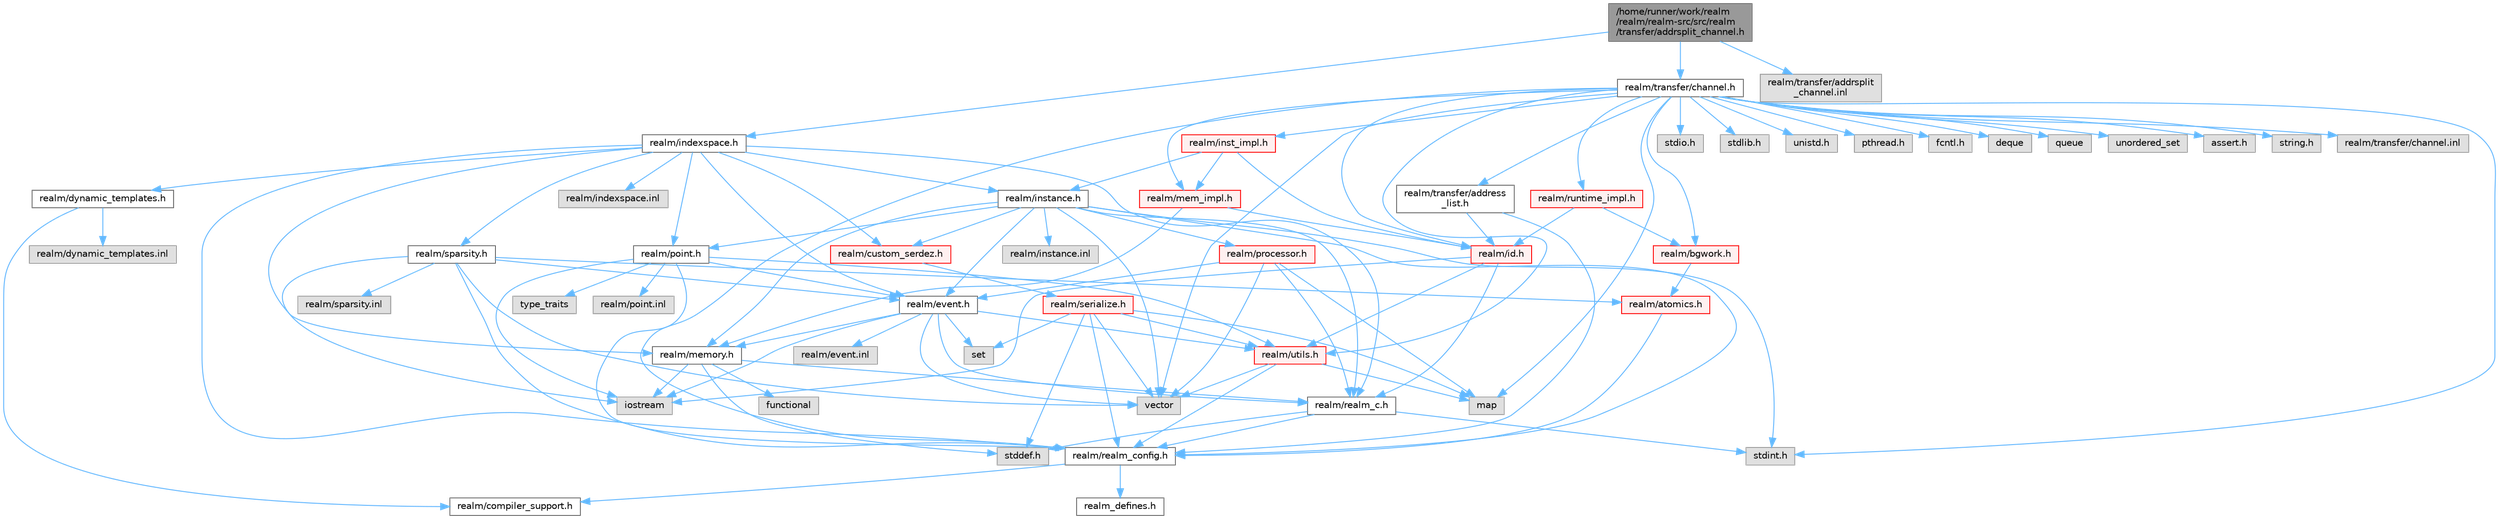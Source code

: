 digraph "/home/runner/work/realm/realm/realm-src/src/realm/transfer/addrsplit_channel.h"
{
 // LATEX_PDF_SIZE
  bgcolor="transparent";
  edge [fontname=Helvetica,fontsize=10,labelfontname=Helvetica,labelfontsize=10];
  node [fontname=Helvetica,fontsize=10,shape=box,height=0.2,width=0.4];
  Node1 [id="Node000001",label="/home/runner/work/realm\l/realm/realm-src/src/realm\l/transfer/addrsplit_channel.h",height=0.2,width=0.4,color="gray40", fillcolor="grey60", style="filled", fontcolor="black",tooltip=" "];
  Node1 -> Node2 [id="edge1_Node000001_Node000002",color="steelblue1",style="solid",tooltip=" "];
  Node2 [id="Node000002",label="realm/indexspace.h",height=0.2,width=0.4,color="grey40", fillcolor="white", style="filled",URL="$indexspace_8h.html",tooltip=" "];
  Node2 -> Node3 [id="edge2_Node000002_Node000003",color="steelblue1",style="solid",tooltip=" "];
  Node3 [id="Node000003",label="realm/event.h",height=0.2,width=0.4,color="grey40", fillcolor="white", style="filled",URL="$event_8h.html",tooltip=" "];
  Node3 -> Node4 [id="edge3_Node000003_Node000004",color="steelblue1",style="solid",tooltip=" "];
  Node4 [id="Node000004",label="realm/realm_c.h",height=0.2,width=0.4,color="grey40", fillcolor="white", style="filled",URL="$realm__c_8h.html",tooltip=" "];
  Node4 -> Node5 [id="edge4_Node000004_Node000005",color="steelblue1",style="solid",tooltip=" "];
  Node5 [id="Node000005",label="realm/realm_config.h",height=0.2,width=0.4,color="grey40", fillcolor="white", style="filled",URL="$realm__config_8h.html",tooltip=" "];
  Node5 -> Node6 [id="edge5_Node000005_Node000006",color="steelblue1",style="solid",tooltip=" "];
  Node6 [id="Node000006",label="realm_defines.h",height=0.2,width=0.4,color="grey40", fillcolor="white", style="filled",URL="$realm__defines_8h.html",tooltip=" "];
  Node5 -> Node7 [id="edge6_Node000005_Node000007",color="steelblue1",style="solid",tooltip=" "];
  Node7 [id="Node000007",label="realm/compiler_support.h",height=0.2,width=0.4,color="grey40", fillcolor="white", style="filled",URL="$compiler__support_8h.html",tooltip=" "];
  Node4 -> Node8 [id="edge7_Node000004_Node000008",color="steelblue1",style="solid",tooltip=" "];
  Node8 [id="Node000008",label="stddef.h",height=0.2,width=0.4,color="grey60", fillcolor="#E0E0E0", style="filled",tooltip=" "];
  Node4 -> Node9 [id="edge8_Node000004_Node000009",color="steelblue1",style="solid",tooltip=" "];
  Node9 [id="Node000009",label="stdint.h",height=0.2,width=0.4,color="grey60", fillcolor="#E0E0E0", style="filled",tooltip=" "];
  Node3 -> Node10 [id="edge9_Node000003_Node000010",color="steelblue1",style="solid",tooltip=" "];
  Node10 [id="Node000010",label="realm/utils.h",height=0.2,width=0.4,color="red", fillcolor="#FFF0F0", style="filled",URL="$utils_8h.html",tooltip=" "];
  Node10 -> Node5 [id="edge10_Node000010_Node000005",color="steelblue1",style="solid",tooltip=" "];
  Node10 -> Node13 [id="edge11_Node000010_Node000013",color="steelblue1",style="solid",tooltip=" "];
  Node13 [id="Node000013",label="vector",height=0.2,width=0.4,color="grey60", fillcolor="#E0E0E0", style="filled",tooltip=" "];
  Node10 -> Node14 [id="edge12_Node000010_Node000014",color="steelblue1",style="solid",tooltip=" "];
  Node14 [id="Node000014",label="map",height=0.2,width=0.4,color="grey60", fillcolor="#E0E0E0", style="filled",tooltip=" "];
  Node3 -> Node19 [id="edge13_Node000003_Node000019",color="steelblue1",style="solid",tooltip=" "];
  Node19 [id="Node000019",label="realm/memory.h",height=0.2,width=0.4,color="grey40", fillcolor="white", style="filled",URL="$memory_8h.html",tooltip=" "];
  Node19 -> Node4 [id="edge14_Node000019_Node000004",color="steelblue1",style="solid",tooltip=" "];
  Node19 -> Node8 [id="edge15_Node000019_Node000008",color="steelblue1",style="solid",tooltip=" "];
  Node19 -> Node20 [id="edge16_Node000019_Node000020",color="steelblue1",style="solid",tooltip=" "];
  Node20 [id="Node000020",label="iostream",height=0.2,width=0.4,color="grey60", fillcolor="#E0E0E0", style="filled",tooltip=" "];
  Node19 -> Node21 [id="edge17_Node000019_Node000021",color="steelblue1",style="solid",tooltip=" "];
  Node21 [id="Node000021",label="functional",height=0.2,width=0.4,color="grey60", fillcolor="#E0E0E0", style="filled",tooltip=" "];
  Node3 -> Node13 [id="edge18_Node000003_Node000013",color="steelblue1",style="solid",tooltip=" "];
  Node3 -> Node22 [id="edge19_Node000003_Node000022",color="steelblue1",style="solid",tooltip=" "];
  Node22 [id="Node000022",label="set",height=0.2,width=0.4,color="grey60", fillcolor="#E0E0E0", style="filled",tooltip=" "];
  Node3 -> Node20 [id="edge20_Node000003_Node000020",color="steelblue1",style="solid",tooltip=" "];
  Node3 -> Node23 [id="edge21_Node000003_Node000023",color="steelblue1",style="solid",tooltip=" "];
  Node23 [id="Node000023",label="realm/event.inl",height=0.2,width=0.4,color="grey60", fillcolor="#E0E0E0", style="filled",tooltip=" "];
  Node2 -> Node19 [id="edge22_Node000002_Node000019",color="steelblue1",style="solid",tooltip=" "];
  Node2 -> Node24 [id="edge23_Node000002_Node000024",color="steelblue1",style="solid",tooltip=" "];
  Node24 [id="Node000024",label="realm/point.h",height=0.2,width=0.4,color="grey40", fillcolor="white", style="filled",URL="$point_8h.html",tooltip=" "];
  Node24 -> Node5 [id="edge24_Node000024_Node000005",color="steelblue1",style="solid",tooltip=" "];
  Node24 -> Node3 [id="edge25_Node000024_Node000003",color="steelblue1",style="solid",tooltip=" "];
  Node24 -> Node10 [id="edge26_Node000024_Node000010",color="steelblue1",style="solid",tooltip=" "];
  Node24 -> Node20 [id="edge27_Node000024_Node000020",color="steelblue1",style="solid",tooltip=" "];
  Node24 -> Node25 [id="edge28_Node000024_Node000025",color="steelblue1",style="solid",tooltip=" "];
  Node25 [id="Node000025",label="type_traits",height=0.2,width=0.4,color="grey60", fillcolor="#E0E0E0", style="filled",tooltip=" "];
  Node24 -> Node26 [id="edge29_Node000024_Node000026",color="steelblue1",style="solid",tooltip=" "];
  Node26 [id="Node000026",label="realm/point.inl",height=0.2,width=0.4,color="grey60", fillcolor="#E0E0E0", style="filled",tooltip=" "];
  Node2 -> Node27 [id="edge30_Node000002_Node000027",color="steelblue1",style="solid",tooltip=" "];
  Node27 [id="Node000027",label="realm/instance.h",height=0.2,width=0.4,color="grey40", fillcolor="white", style="filled",URL="$instance_8h.html",tooltip=" "];
  Node27 -> Node5 [id="edge31_Node000027_Node000005",color="steelblue1",style="solid",tooltip=" "];
  Node27 -> Node4 [id="edge32_Node000027_Node000004",color="steelblue1",style="solid",tooltip=" "];
  Node27 -> Node3 [id="edge33_Node000027_Node000003",color="steelblue1",style="solid",tooltip=" "];
  Node27 -> Node19 [id="edge34_Node000027_Node000019",color="steelblue1",style="solid",tooltip=" "];
  Node27 -> Node28 [id="edge35_Node000027_Node000028",color="steelblue1",style="solid",tooltip=" "];
  Node28 [id="Node000028",label="realm/processor.h",height=0.2,width=0.4,color="red", fillcolor="#FFF0F0", style="filled",URL="$processor_8h.html",tooltip=" "];
  Node28 -> Node4 [id="edge36_Node000028_Node000004",color="steelblue1",style="solid",tooltip=" "];
  Node28 -> Node3 [id="edge37_Node000028_Node000003",color="steelblue1",style="solid",tooltip=" "];
  Node28 -> Node13 [id="edge38_Node000028_Node000013",color="steelblue1",style="solid",tooltip=" "];
  Node28 -> Node14 [id="edge39_Node000028_Node000014",color="steelblue1",style="solid",tooltip=" "];
  Node27 -> Node24 [id="edge40_Node000027_Node000024",color="steelblue1",style="solid",tooltip=" "];
  Node27 -> Node30 [id="edge41_Node000027_Node000030",color="steelblue1",style="solid",tooltip=" "];
  Node30 [id="Node000030",label="realm/custom_serdez.h",height=0.2,width=0.4,color="red", fillcolor="#FFF0F0", style="filled",URL="$custom__serdez_8h.html",tooltip=" "];
  Node30 -> Node31 [id="edge42_Node000030_Node000031",color="steelblue1",style="solid",tooltip=" "];
  Node31 [id="Node000031",label="realm/serialize.h",height=0.2,width=0.4,color="red", fillcolor="#FFF0F0", style="filled",URL="$serialize_8h.html",tooltip=" "];
  Node31 -> Node5 [id="edge43_Node000031_Node000005",color="steelblue1",style="solid",tooltip=" "];
  Node31 -> Node10 [id="edge44_Node000031_Node000010",color="steelblue1",style="solid",tooltip=" "];
  Node31 -> Node8 [id="edge45_Node000031_Node000008",color="steelblue1",style="solid",tooltip=" "];
  Node31 -> Node13 [id="edge46_Node000031_Node000013",color="steelblue1",style="solid",tooltip=" "];
  Node31 -> Node22 [id="edge47_Node000031_Node000022",color="steelblue1",style="solid",tooltip=" "];
  Node31 -> Node14 [id="edge48_Node000031_Node000014",color="steelblue1",style="solid",tooltip=" "];
  Node27 -> Node13 [id="edge49_Node000027_Node000013",color="steelblue1",style="solid",tooltip=" "];
  Node27 -> Node9 [id="edge50_Node000027_Node000009",color="steelblue1",style="solid",tooltip=" "];
  Node27 -> Node39 [id="edge51_Node000027_Node000039",color="steelblue1",style="solid",tooltip=" "];
  Node39 [id="Node000039",label="realm/instance.inl",height=0.2,width=0.4,color="grey60", fillcolor="#E0E0E0", style="filled",tooltip=" "];
  Node2 -> Node4 [id="edge52_Node000002_Node000004",color="steelblue1",style="solid",tooltip=" "];
  Node2 -> Node5 [id="edge53_Node000002_Node000005",color="steelblue1",style="solid",tooltip=" "];
  Node2 -> Node40 [id="edge54_Node000002_Node000040",color="steelblue1",style="solid",tooltip=" "];
  Node40 [id="Node000040",label="realm/sparsity.h",height=0.2,width=0.4,color="grey40", fillcolor="white", style="filled",URL="$sparsity_8h.html",tooltip=" "];
  Node40 -> Node5 [id="edge55_Node000040_Node000005",color="steelblue1",style="solid",tooltip=" "];
  Node40 -> Node3 [id="edge56_Node000040_Node000003",color="steelblue1",style="solid",tooltip=" "];
  Node40 -> Node41 [id="edge57_Node000040_Node000041",color="steelblue1",style="solid",tooltip=" "];
  Node41 [id="Node000041",label="realm/atomics.h",height=0.2,width=0.4,color="red", fillcolor="#FFF0F0", style="filled",URL="$atomics_8h.html",tooltip=" "];
  Node41 -> Node5 [id="edge58_Node000041_Node000005",color="steelblue1",style="solid",tooltip=" "];
  Node40 -> Node20 [id="edge59_Node000040_Node000020",color="steelblue1",style="solid",tooltip=" "];
  Node40 -> Node13 [id="edge60_Node000040_Node000013",color="steelblue1",style="solid",tooltip=" "];
  Node40 -> Node44 [id="edge61_Node000040_Node000044",color="steelblue1",style="solid",tooltip=" "];
  Node44 [id="Node000044",label="realm/sparsity.inl",height=0.2,width=0.4,color="grey60", fillcolor="#E0E0E0", style="filled",tooltip=" "];
  Node2 -> Node45 [id="edge62_Node000002_Node000045",color="steelblue1",style="solid",tooltip=" "];
  Node45 [id="Node000045",label="realm/dynamic_templates.h",height=0.2,width=0.4,color="grey40", fillcolor="white", style="filled",URL="$dynamic__templates_8h.html",tooltip=" "];
  Node45 -> Node7 [id="edge63_Node000045_Node000007",color="steelblue1",style="solid",tooltip=" "];
  Node45 -> Node46 [id="edge64_Node000045_Node000046",color="steelblue1",style="solid",tooltip=" "];
  Node46 [id="Node000046",label="realm/dynamic_templates.inl",height=0.2,width=0.4,color="grey60", fillcolor="#E0E0E0", style="filled",tooltip=" "];
  Node2 -> Node30 [id="edge65_Node000002_Node000030",color="steelblue1",style="solid",tooltip=" "];
  Node2 -> Node47 [id="edge66_Node000002_Node000047",color="steelblue1",style="solid",tooltip=" "];
  Node47 [id="Node000047",label="realm/indexspace.inl",height=0.2,width=0.4,color="grey60", fillcolor="#E0E0E0", style="filled",tooltip=" "];
  Node1 -> Node48 [id="edge67_Node000001_Node000048",color="steelblue1",style="solid",tooltip=" "];
  Node48 [id="Node000048",label="realm/transfer/channel.h",height=0.2,width=0.4,color="grey40", fillcolor="white", style="filled",URL="$channel_8h.html",tooltip=" "];
  Node48 -> Node5 [id="edge68_Node000048_Node000005",color="steelblue1",style="solid",tooltip=" "];
  Node48 -> Node49 [id="edge69_Node000048_Node000049",color="steelblue1",style="solid",tooltip=" "];
  Node49 [id="Node000049",label="stdio.h",height=0.2,width=0.4,color="grey60", fillcolor="#E0E0E0", style="filled",tooltip=" "];
  Node48 -> Node50 [id="edge70_Node000048_Node000050",color="steelblue1",style="solid",tooltip=" "];
  Node50 [id="Node000050",label="stdlib.h",height=0.2,width=0.4,color="grey60", fillcolor="#E0E0E0", style="filled",tooltip=" "];
  Node48 -> Node9 [id="edge71_Node000048_Node000009",color="steelblue1",style="solid",tooltip=" "];
  Node48 -> Node51 [id="edge72_Node000048_Node000051",color="steelblue1",style="solid",tooltip=" "];
  Node51 [id="Node000051",label="unistd.h",height=0.2,width=0.4,color="grey60", fillcolor="#E0E0E0", style="filled",tooltip=" "];
  Node48 -> Node52 [id="edge73_Node000048_Node000052",color="steelblue1",style="solid",tooltip=" "];
  Node52 [id="Node000052",label="pthread.h",height=0.2,width=0.4,color="grey60", fillcolor="#E0E0E0", style="filled",tooltip=" "];
  Node48 -> Node53 [id="edge74_Node000048_Node000053",color="steelblue1",style="solid",tooltip=" "];
  Node53 [id="Node000053",label="fcntl.h",height=0.2,width=0.4,color="grey60", fillcolor="#E0E0E0", style="filled",tooltip=" "];
  Node48 -> Node14 [id="edge75_Node000048_Node000014",color="steelblue1",style="solid",tooltip=" "];
  Node48 -> Node13 [id="edge76_Node000048_Node000013",color="steelblue1",style="solid",tooltip=" "];
  Node48 -> Node54 [id="edge77_Node000048_Node000054",color="steelblue1",style="solid",tooltip=" "];
  Node54 [id="Node000054",label="deque",height=0.2,width=0.4,color="grey60", fillcolor="#E0E0E0", style="filled",tooltip=" "];
  Node48 -> Node55 [id="edge78_Node000048_Node000055",color="steelblue1",style="solid",tooltip=" "];
  Node55 [id="Node000055",label="queue",height=0.2,width=0.4,color="grey60", fillcolor="#E0E0E0", style="filled",tooltip=" "];
  Node48 -> Node56 [id="edge79_Node000048_Node000056",color="steelblue1",style="solid",tooltip=" "];
  Node56 [id="Node000056",label="unordered_set",height=0.2,width=0.4,color="grey60", fillcolor="#E0E0E0", style="filled",tooltip=" "];
  Node48 -> Node57 [id="edge80_Node000048_Node000057",color="steelblue1",style="solid",tooltip=" "];
  Node57 [id="Node000057",label="assert.h",height=0.2,width=0.4,color="grey60", fillcolor="#E0E0E0", style="filled",tooltip=" "];
  Node48 -> Node58 [id="edge81_Node000048_Node000058",color="steelblue1",style="solid",tooltip=" "];
  Node58 [id="Node000058",label="string.h",height=0.2,width=0.4,color="grey60", fillcolor="#E0E0E0", style="filled",tooltip=" "];
  Node48 -> Node59 [id="edge82_Node000048_Node000059",color="steelblue1",style="solid",tooltip=" "];
  Node59 [id="Node000059",label="realm/id.h",height=0.2,width=0.4,color="red", fillcolor="#FFF0F0", style="filled",URL="$id_8h.html",tooltip=" "];
  Node59 -> Node4 [id="edge83_Node000059_Node000004",color="steelblue1",style="solid",tooltip=" "];
  Node59 -> Node10 [id="edge84_Node000059_Node000010",color="steelblue1",style="solid",tooltip=" "];
  Node59 -> Node20 [id="edge85_Node000059_Node000020",color="steelblue1",style="solid",tooltip=" "];
  Node48 -> Node61 [id="edge86_Node000048_Node000061",color="steelblue1",style="solid",tooltip=" "];
  Node61 [id="Node000061",label="realm/runtime_impl.h",height=0.2,width=0.4,color="red", fillcolor="#FFF0F0", style="filled",URL="$runtime__impl_8h.html",tooltip=" "];
  Node61 -> Node59 [id="edge87_Node000061_Node000059",color="steelblue1",style="solid",tooltip=" "];
  Node61 -> Node89 [id="edge88_Node000061_Node000089",color="steelblue1",style="solid",tooltip=" "];
  Node89 [id="Node000089",label="realm/bgwork.h",height=0.2,width=0.4,color="red", fillcolor="#FFF0F0", style="filled",URL="$bgwork_8h.html",tooltip=" "];
  Node89 -> Node41 [id="edge89_Node000089_Node000041",color="steelblue1",style="solid",tooltip=" "];
  Node48 -> Node134 [id="edge90_Node000048_Node000134",color="steelblue1",style="solid",tooltip=" "];
  Node134 [id="Node000134",label="realm/mem_impl.h",height=0.2,width=0.4,color="red", fillcolor="#FFF0F0", style="filled",URL="$mem__impl_8h.html",tooltip=" "];
  Node134 -> Node19 [id="edge91_Node000134_Node000019",color="steelblue1",style="solid",tooltip=" "];
  Node134 -> Node59 [id="edge92_Node000134_Node000059",color="steelblue1",style="solid",tooltip=" "];
  Node48 -> Node137 [id="edge93_Node000048_Node000137",color="steelblue1",style="solid",tooltip=" "];
  Node137 [id="Node000137",label="realm/inst_impl.h",height=0.2,width=0.4,color="red", fillcolor="#FFF0F0", style="filled",URL="$inst__impl_8h.html",tooltip=" "];
  Node137 -> Node27 [id="edge94_Node000137_Node000027",color="steelblue1",style="solid",tooltip=" "];
  Node137 -> Node59 [id="edge95_Node000137_Node000059",color="steelblue1",style="solid",tooltip=" "];
  Node137 -> Node134 [id="edge96_Node000137_Node000134",color="steelblue1",style="solid",tooltip=" "];
  Node48 -> Node89 [id="edge97_Node000048_Node000089",color="steelblue1",style="solid",tooltip=" "];
  Node48 -> Node10 [id="edge98_Node000048_Node000010",color="steelblue1",style="solid",tooltip=" "];
  Node48 -> Node141 [id="edge99_Node000048_Node000141",color="steelblue1",style="solid",tooltip=" "];
  Node141 [id="Node000141",label="realm/transfer/address\l_list.h",height=0.2,width=0.4,color="grey40", fillcolor="white", style="filled",URL="$address__list_8h.html",tooltip=" "];
  Node141 -> Node5 [id="edge100_Node000141_Node000005",color="steelblue1",style="solid",tooltip=" "];
  Node141 -> Node59 [id="edge101_Node000141_Node000059",color="steelblue1",style="solid",tooltip=" "];
  Node48 -> Node142 [id="edge102_Node000048_Node000142",color="steelblue1",style="solid",tooltip=" "];
  Node142 [id="Node000142",label="realm/transfer/channel.inl",height=0.2,width=0.4,color="grey60", fillcolor="#E0E0E0", style="filled",tooltip=" "];
  Node1 -> Node143 [id="edge103_Node000001_Node000143",color="steelblue1",style="solid",tooltip=" "];
  Node143 [id="Node000143",label="realm/transfer/addrsplit\l_channel.inl",height=0.2,width=0.4,color="grey60", fillcolor="#E0E0E0", style="filled",tooltip=" "];
}
